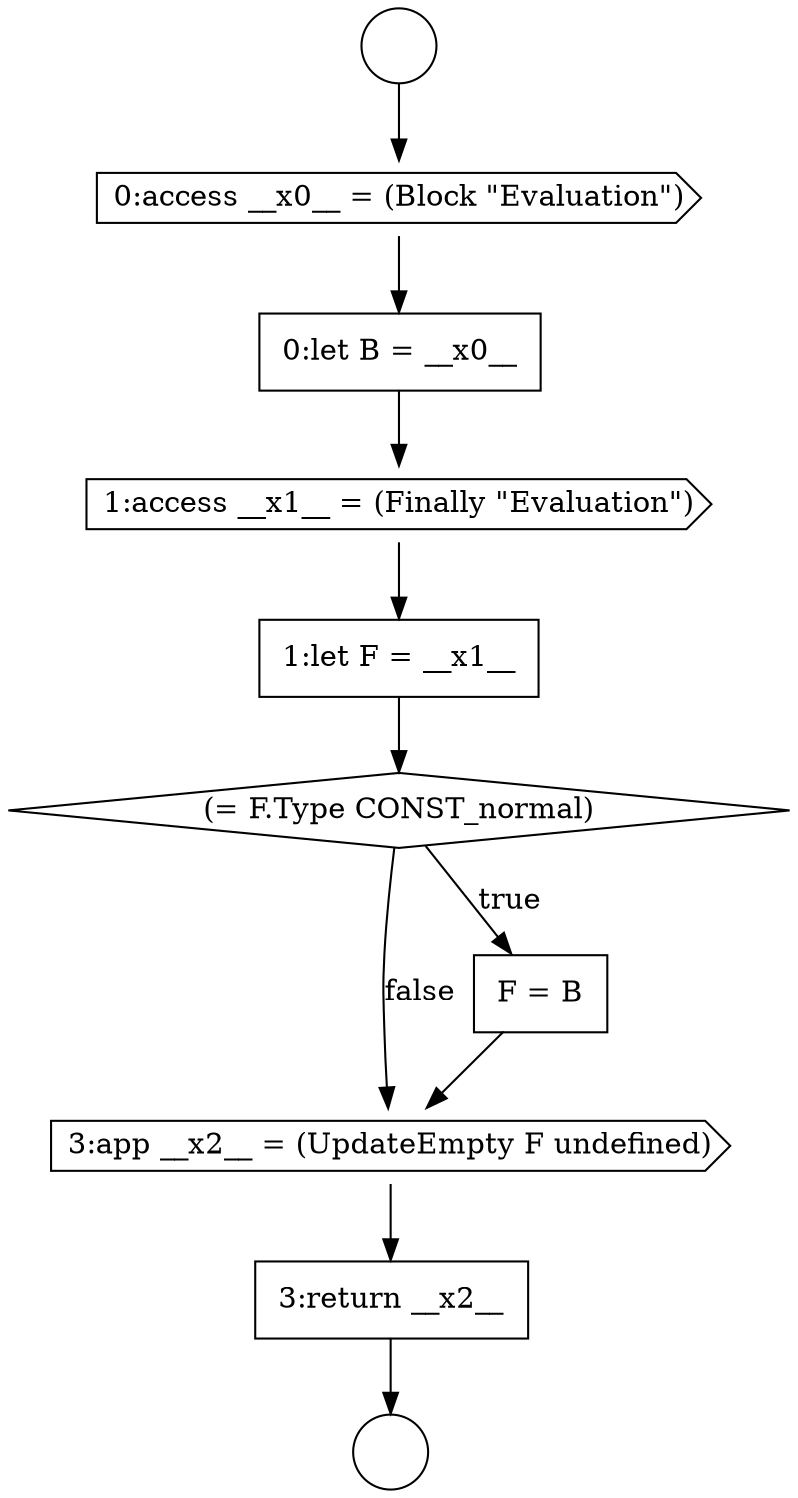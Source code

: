 digraph {
  node8005 [shape=none, margin=0, label=<<font color="black">
    <table border="0" cellborder="1" cellspacing="0" cellpadding="10">
      <tr><td align="left">3:return __x2__</td></tr>
    </table>
  </font>> color="black" fillcolor="white" style=filled]
  node7997 [shape=circle label=" " color="black" fillcolor="white" style=filled]
  node8001 [shape=none, margin=0, label=<<font color="black">
    <table border="0" cellborder="1" cellspacing="0" cellpadding="10">
      <tr><td align="left">1:let F = __x1__</td></tr>
    </table>
  </font>> color="black" fillcolor="white" style=filled]
  node7999 [shape=none, margin=0, label=<<font color="black">
    <table border="0" cellborder="1" cellspacing="0" cellpadding="10">
      <tr><td align="left">0:let B = __x0__</td></tr>
    </table>
  </font>> color="black" fillcolor="white" style=filled]
  node7998 [shape=cds, label=<<font color="black">0:access __x0__ = (Block &quot;Evaluation&quot;)</font>> color="black" fillcolor="white" style=filled]
  node8004 [shape=cds, label=<<font color="black">3:app __x2__ = (UpdateEmpty F undefined)</font>> color="black" fillcolor="white" style=filled]
  node8000 [shape=cds, label=<<font color="black">1:access __x1__ = (Finally &quot;Evaluation&quot;)</font>> color="black" fillcolor="white" style=filled]
  node8003 [shape=none, margin=0, label=<<font color="black">
    <table border="0" cellborder="1" cellspacing="0" cellpadding="10">
      <tr><td align="left">F = B</td></tr>
    </table>
  </font>> color="black" fillcolor="white" style=filled]
  node7996 [shape=circle label=" " color="black" fillcolor="white" style=filled]
  node8002 [shape=diamond, label=<<font color="black">(= F.Type CONST_normal)</font>> color="black" fillcolor="white" style=filled]
  node7998 -> node7999 [ color="black"]
  node8005 -> node7997 [ color="black"]
  node8004 -> node8005 [ color="black"]
  node7996 -> node7998 [ color="black"]
  node8002 -> node8003 [label=<<font color="black">true</font>> color="black"]
  node8002 -> node8004 [label=<<font color="black">false</font>> color="black"]
  node8001 -> node8002 [ color="black"]
  node7999 -> node8000 [ color="black"]
  node8003 -> node8004 [ color="black"]
  node8000 -> node8001 [ color="black"]
}
